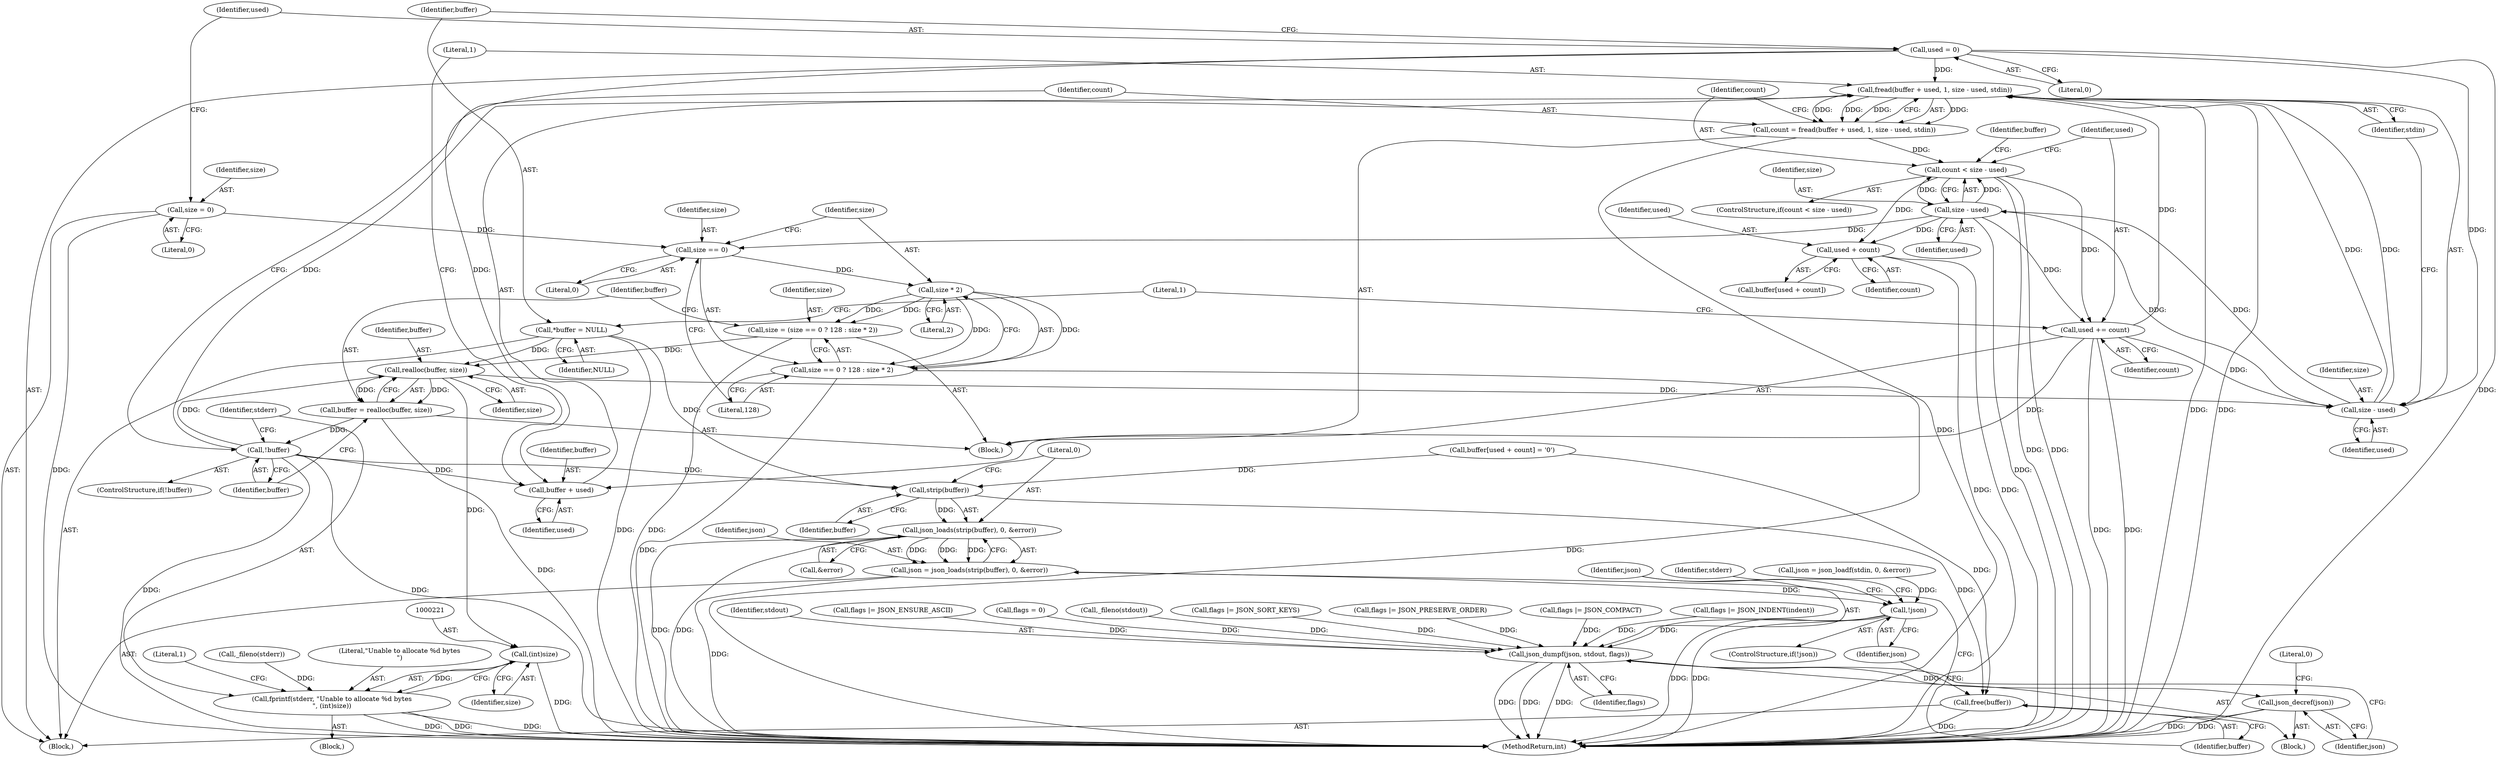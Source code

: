 digraph "0_jansson_8f80c2d83808150724d31793e6ade92749b1faa4_11@API" {
"1000227" [label="(Call,fread(buffer + used, 1, size - used, stdin))"];
"1000214" [label="(Call,!buffer)"];
"1000208" [label="(Call,buffer = realloc(buffer, size))"];
"1000210" [label="(Call,realloc(buffer, size))"];
"1000191" [label="(Call,*buffer = NULL)"];
"1000198" [label="(Call,size = (size == 0 ? 128 : size * 2))"];
"1000205" [label="(Call,size * 2)"];
"1000201" [label="(Call,size == 0)"];
"1000239" [label="(Call,size - used)"];
"1000232" [label="(Call,size - used)"];
"1000187" [label="(Call,used = 0)"];
"1000251" [label="(Call,used += count)"];
"1000237" [label="(Call,count < size - used)"];
"1000225" [label="(Call,count = fread(buffer + used, 1, size - used, stdin))"];
"1000227" [label="(Call,fread(buffer + used, 1, size - used, stdin))"];
"1000183" [label="(Call,size = 0)"];
"1000246" [label="(Call,used + count)"];
"1000228" [label="(Call,buffer + used)"];
"1000257" [label="(Call,strip(buffer))"];
"1000256" [label="(Call,json_loads(strip(buffer), 0, &error))"];
"1000254" [label="(Call,json = json_loads(strip(buffer), 0, &error))"];
"1000273" [label="(Call,!json)"];
"1000293" [label="(Call,json_dumpf(json, stdout, flags))"];
"1000297" [label="(Call,json_decref(json))"];
"1000262" [label="(Call,free(buffer))"];
"1000220" [label="(Call,(int)size)"];
"1000217" [label="(Call,fprintf(stderr, \"Unable to allocate %d bytes\n\", (int)size))"];
"1000200" [label="(Call,size == 0 ? 128 : size * 2)"];
"1000232" [label="(Call,size - used)"];
"1000297" [label="(Call,json_decref(json))"];
"1000230" [label="(Identifier,used)"];
"1000181" [label="(Block,)"];
"1000217" [label="(Call,fprintf(stderr, \"Unable to allocate %d bytes\n\", (int)size))"];
"1000272" [label="(ControlStructure,if(!json))"];
"1000201" [label="(Call,size == 0)"];
"1000206" [label="(Identifier,size)"];
"1000209" [label="(Identifier,buffer)"];
"1000234" [label="(Identifier,used)"];
"1000262" [label="(Call,free(buffer))"];
"1000295" [label="(Identifier,stdout)"];
"1000157" [label="(Call,flags |= JSON_ENSURE_ASCII)"];
"1000259" [label="(Literal,0)"];
"1000211" [label="(Identifier,buffer)"];
"1000241" [label="(Identifier,used)"];
"1000293" [label="(Call,json_dumpf(json, stdout, flags))"];
"1000253" [label="(Identifier,count)"];
"1000248" [label="(Identifier,count)"];
"1000277" [label="(Identifier,stderr)"];
"1000219" [label="(Literal,\"Unable to allocate %d bytes\n\")"];
"1000199" [label="(Identifier,size)"];
"1000239" [label="(Call,size - used)"];
"1000183" [label="(Call,size = 0)"];
"1000204" [label="(Literal,128)"];
"1000238" [label="(Identifier,count)"];
"1000184" [label="(Identifier,size)"];
"1000226" [label="(Identifier,count)"];
"1000245" [label="(Identifier,buffer)"];
"1000243" [label="(Call,buffer[used + count] = '\0')"];
"1000196" [label="(Block,)"];
"1000203" [label="(Literal,0)"];
"1000233" [label="(Identifier,size)"];
"1000255" [label="(Identifier,json)"];
"1000187" [label="(Call,used = 0)"];
"1000294" [label="(Identifier,json)"];
"1000265" [label="(Call,json = json_loadf(stdin, 0, &error))"];
"1000228" [label="(Call,buffer + used)"];
"1000225" [label="(Call,count = fread(buffer + used, 1, size - used, stdin))"];
"1000251" [label="(Call,used += count)"];
"1000258" [label="(Identifier,buffer)"];
"1000235" [label="(Identifier,stdin)"];
"1000240" [label="(Identifier,size)"];
"1000215" [label="(Identifier,buffer)"];
"1000300" [label="(Literal,0)"];
"1000188" [label="(Identifier,used)"];
"1000106" [label="(Call,flags = 0)"];
"1000236" [label="(ControlStructure,if(count < size - used))"];
"1000208" [label="(Call,buffer = realloc(buffer, size))"];
"1000185" [label="(Literal,0)"];
"1000252" [label="(Identifier,used)"];
"1000218" [label="(Identifier,stderr)"];
"1000112" [label="(Call,_fileno(stdout))"];
"1000193" [label="(Identifier,NULL)"];
"1000263" [label="(Identifier,buffer)"];
"1000213" [label="(ControlStructure,if(!buffer))"];
"1000200" [label="(Call,size == 0 ? 128 : size * 2)"];
"1000210" [label="(Call,realloc(buffer, size))"];
"1000212" [label="(Identifier,size)"];
"1000301" [label="(MethodReturn,int)"];
"1000220" [label="(Call,(int)size)"];
"1000273" [label="(Call,!json)"];
"1000195" [label="(Literal,1)"];
"1000205" [label="(Call,size * 2)"];
"1000298" [label="(Identifier,json)"];
"1000247" [label="(Identifier,used)"];
"1000192" [label="(Identifier,buffer)"];
"1000296" [label="(Identifier,flags)"];
"1000169" [label="(Call,flags |= JSON_SORT_KEYS)"];
"1000222" [label="(Identifier,size)"];
"1000207" [label="(Literal,2)"];
"1000216" [label="(Block,)"];
"1000103" [label="(Block,)"];
"1000227" [label="(Call,fread(buffer + used, 1, size - used, stdin))"];
"1000260" [label="(Call,&error)"];
"1000224" [label="(Literal,1)"];
"1000116" [label="(Call,_fileno(stderr))"];
"1000256" [label="(Call,json_loads(strip(buffer), 0, &error))"];
"1000237" [label="(Call,count < size - used)"];
"1000202" [label="(Identifier,size)"];
"1000246" [label="(Call,used + count)"];
"1000198" [label="(Call,size = (size == 0 ? 128 : size * 2))"];
"1000163" [label="(Call,flags |= JSON_PRESERVE_ORDER)"];
"1000244" [label="(Call,buffer[used + count])"];
"1000257" [label="(Call,strip(buffer))"];
"1000231" [label="(Literal,1)"];
"1000214" [label="(Call,!buffer)"];
"1000189" [label="(Literal,0)"];
"1000151" [label="(Call,flags |= JSON_COMPACT)"];
"1000142" [label="(Call,flags |= JSON_INDENT(indent))"];
"1000229" [label="(Identifier,buffer)"];
"1000254" [label="(Call,json = json_loads(strip(buffer), 0, &error))"];
"1000274" [label="(Identifier,json)"];
"1000191" [label="(Call,*buffer = NULL)"];
"1000227" -> "1000225"  [label="AST: "];
"1000227" -> "1000235"  [label="CFG: "];
"1000228" -> "1000227"  [label="AST: "];
"1000231" -> "1000227"  [label="AST: "];
"1000232" -> "1000227"  [label="AST: "];
"1000235" -> "1000227"  [label="AST: "];
"1000225" -> "1000227"  [label="CFG: "];
"1000227" -> "1000301"  [label="DDG: "];
"1000227" -> "1000301"  [label="DDG: "];
"1000227" -> "1000225"  [label="DDG: "];
"1000227" -> "1000225"  [label="DDG: "];
"1000227" -> "1000225"  [label="DDG: "];
"1000227" -> "1000225"  [label="DDG: "];
"1000214" -> "1000227"  [label="DDG: "];
"1000187" -> "1000227"  [label="DDG: "];
"1000251" -> "1000227"  [label="DDG: "];
"1000232" -> "1000227"  [label="DDG: "];
"1000232" -> "1000227"  [label="DDG: "];
"1000214" -> "1000213"  [label="AST: "];
"1000214" -> "1000215"  [label="CFG: "];
"1000215" -> "1000214"  [label="AST: "];
"1000218" -> "1000214"  [label="CFG: "];
"1000226" -> "1000214"  [label="CFG: "];
"1000214" -> "1000301"  [label="DDG: "];
"1000214" -> "1000301"  [label="DDG: "];
"1000214" -> "1000210"  [label="DDG: "];
"1000208" -> "1000214"  [label="DDG: "];
"1000214" -> "1000228"  [label="DDG: "];
"1000214" -> "1000257"  [label="DDG: "];
"1000208" -> "1000196"  [label="AST: "];
"1000208" -> "1000210"  [label="CFG: "];
"1000209" -> "1000208"  [label="AST: "];
"1000210" -> "1000208"  [label="AST: "];
"1000215" -> "1000208"  [label="CFG: "];
"1000208" -> "1000301"  [label="DDG: "];
"1000210" -> "1000208"  [label="DDG: "];
"1000210" -> "1000208"  [label="DDG: "];
"1000210" -> "1000212"  [label="CFG: "];
"1000211" -> "1000210"  [label="AST: "];
"1000212" -> "1000210"  [label="AST: "];
"1000191" -> "1000210"  [label="DDG: "];
"1000198" -> "1000210"  [label="DDG: "];
"1000210" -> "1000220"  [label="DDG: "];
"1000210" -> "1000232"  [label="DDG: "];
"1000191" -> "1000181"  [label="AST: "];
"1000191" -> "1000193"  [label="CFG: "];
"1000192" -> "1000191"  [label="AST: "];
"1000193" -> "1000191"  [label="AST: "];
"1000195" -> "1000191"  [label="CFG: "];
"1000191" -> "1000301"  [label="DDG: "];
"1000191" -> "1000257"  [label="DDG: "];
"1000198" -> "1000196"  [label="AST: "];
"1000198" -> "1000200"  [label="CFG: "];
"1000199" -> "1000198"  [label="AST: "];
"1000200" -> "1000198"  [label="AST: "];
"1000209" -> "1000198"  [label="CFG: "];
"1000198" -> "1000301"  [label="DDG: "];
"1000205" -> "1000198"  [label="DDG: "];
"1000205" -> "1000198"  [label="DDG: "];
"1000205" -> "1000200"  [label="AST: "];
"1000205" -> "1000207"  [label="CFG: "];
"1000206" -> "1000205"  [label="AST: "];
"1000207" -> "1000205"  [label="AST: "];
"1000200" -> "1000205"  [label="CFG: "];
"1000205" -> "1000200"  [label="DDG: "];
"1000205" -> "1000200"  [label="DDG: "];
"1000201" -> "1000205"  [label="DDG: "];
"1000201" -> "1000200"  [label="AST: "];
"1000201" -> "1000203"  [label="CFG: "];
"1000202" -> "1000201"  [label="AST: "];
"1000203" -> "1000201"  [label="AST: "];
"1000204" -> "1000201"  [label="CFG: "];
"1000206" -> "1000201"  [label="CFG: "];
"1000239" -> "1000201"  [label="DDG: "];
"1000183" -> "1000201"  [label="DDG: "];
"1000239" -> "1000237"  [label="AST: "];
"1000239" -> "1000241"  [label="CFG: "];
"1000240" -> "1000239"  [label="AST: "];
"1000241" -> "1000239"  [label="AST: "];
"1000237" -> "1000239"  [label="CFG: "];
"1000239" -> "1000301"  [label="DDG: "];
"1000239" -> "1000237"  [label="DDG: "];
"1000239" -> "1000237"  [label="DDG: "];
"1000232" -> "1000239"  [label="DDG: "];
"1000232" -> "1000239"  [label="DDG: "];
"1000239" -> "1000246"  [label="DDG: "];
"1000239" -> "1000251"  [label="DDG: "];
"1000232" -> "1000234"  [label="CFG: "];
"1000233" -> "1000232"  [label="AST: "];
"1000234" -> "1000232"  [label="AST: "];
"1000235" -> "1000232"  [label="CFG: "];
"1000187" -> "1000232"  [label="DDG: "];
"1000251" -> "1000232"  [label="DDG: "];
"1000187" -> "1000181"  [label="AST: "];
"1000187" -> "1000189"  [label="CFG: "];
"1000188" -> "1000187"  [label="AST: "];
"1000189" -> "1000187"  [label="AST: "];
"1000192" -> "1000187"  [label="CFG: "];
"1000187" -> "1000301"  [label="DDG: "];
"1000187" -> "1000228"  [label="DDG: "];
"1000251" -> "1000196"  [label="AST: "];
"1000251" -> "1000253"  [label="CFG: "];
"1000252" -> "1000251"  [label="AST: "];
"1000253" -> "1000251"  [label="AST: "];
"1000195" -> "1000251"  [label="CFG: "];
"1000251" -> "1000301"  [label="DDG: "];
"1000251" -> "1000301"  [label="DDG: "];
"1000251" -> "1000228"  [label="DDG: "];
"1000237" -> "1000251"  [label="DDG: "];
"1000237" -> "1000236"  [label="AST: "];
"1000238" -> "1000237"  [label="AST: "];
"1000245" -> "1000237"  [label="CFG: "];
"1000252" -> "1000237"  [label="CFG: "];
"1000237" -> "1000301"  [label="DDG: "];
"1000237" -> "1000301"  [label="DDG: "];
"1000225" -> "1000237"  [label="DDG: "];
"1000237" -> "1000246"  [label="DDG: "];
"1000225" -> "1000196"  [label="AST: "];
"1000226" -> "1000225"  [label="AST: "];
"1000238" -> "1000225"  [label="CFG: "];
"1000225" -> "1000301"  [label="DDG: "];
"1000183" -> "1000181"  [label="AST: "];
"1000183" -> "1000185"  [label="CFG: "];
"1000184" -> "1000183"  [label="AST: "];
"1000185" -> "1000183"  [label="AST: "];
"1000188" -> "1000183"  [label="CFG: "];
"1000183" -> "1000301"  [label="DDG: "];
"1000246" -> "1000244"  [label="AST: "];
"1000246" -> "1000248"  [label="CFG: "];
"1000247" -> "1000246"  [label="AST: "];
"1000248" -> "1000246"  [label="AST: "];
"1000244" -> "1000246"  [label="CFG: "];
"1000246" -> "1000301"  [label="DDG: "];
"1000246" -> "1000301"  [label="DDG: "];
"1000228" -> "1000230"  [label="CFG: "];
"1000229" -> "1000228"  [label="AST: "];
"1000230" -> "1000228"  [label="AST: "];
"1000231" -> "1000228"  [label="CFG: "];
"1000257" -> "1000256"  [label="AST: "];
"1000257" -> "1000258"  [label="CFG: "];
"1000258" -> "1000257"  [label="AST: "];
"1000259" -> "1000257"  [label="CFG: "];
"1000257" -> "1000256"  [label="DDG: "];
"1000243" -> "1000257"  [label="DDG: "];
"1000257" -> "1000262"  [label="DDG: "];
"1000256" -> "1000254"  [label="AST: "];
"1000256" -> "1000260"  [label="CFG: "];
"1000259" -> "1000256"  [label="AST: "];
"1000260" -> "1000256"  [label="AST: "];
"1000254" -> "1000256"  [label="CFG: "];
"1000256" -> "1000301"  [label="DDG: "];
"1000256" -> "1000301"  [label="DDG: "];
"1000256" -> "1000254"  [label="DDG: "];
"1000256" -> "1000254"  [label="DDG: "];
"1000256" -> "1000254"  [label="DDG: "];
"1000254" -> "1000181"  [label="AST: "];
"1000255" -> "1000254"  [label="AST: "];
"1000263" -> "1000254"  [label="CFG: "];
"1000254" -> "1000301"  [label="DDG: "];
"1000254" -> "1000273"  [label="DDG: "];
"1000273" -> "1000272"  [label="AST: "];
"1000273" -> "1000274"  [label="CFG: "];
"1000274" -> "1000273"  [label="AST: "];
"1000277" -> "1000273"  [label="CFG: "];
"1000294" -> "1000273"  [label="CFG: "];
"1000273" -> "1000301"  [label="DDG: "];
"1000273" -> "1000301"  [label="DDG: "];
"1000265" -> "1000273"  [label="DDG: "];
"1000273" -> "1000293"  [label="DDG: "];
"1000293" -> "1000103"  [label="AST: "];
"1000293" -> "1000296"  [label="CFG: "];
"1000294" -> "1000293"  [label="AST: "];
"1000295" -> "1000293"  [label="AST: "];
"1000296" -> "1000293"  [label="AST: "];
"1000298" -> "1000293"  [label="CFG: "];
"1000293" -> "1000301"  [label="DDG: "];
"1000293" -> "1000301"  [label="DDG: "];
"1000293" -> "1000301"  [label="DDG: "];
"1000112" -> "1000293"  [label="DDG: "];
"1000163" -> "1000293"  [label="DDG: "];
"1000106" -> "1000293"  [label="DDG: "];
"1000151" -> "1000293"  [label="DDG: "];
"1000157" -> "1000293"  [label="DDG: "];
"1000142" -> "1000293"  [label="DDG: "];
"1000169" -> "1000293"  [label="DDG: "];
"1000293" -> "1000297"  [label="DDG: "];
"1000297" -> "1000103"  [label="AST: "];
"1000297" -> "1000298"  [label="CFG: "];
"1000298" -> "1000297"  [label="AST: "];
"1000300" -> "1000297"  [label="CFG: "];
"1000297" -> "1000301"  [label="DDG: "];
"1000297" -> "1000301"  [label="DDG: "];
"1000262" -> "1000181"  [label="AST: "];
"1000262" -> "1000263"  [label="CFG: "];
"1000263" -> "1000262"  [label="AST: "];
"1000274" -> "1000262"  [label="CFG: "];
"1000262" -> "1000301"  [label="DDG: "];
"1000243" -> "1000262"  [label="DDG: "];
"1000220" -> "1000217"  [label="AST: "];
"1000220" -> "1000222"  [label="CFG: "];
"1000221" -> "1000220"  [label="AST: "];
"1000222" -> "1000220"  [label="AST: "];
"1000217" -> "1000220"  [label="CFG: "];
"1000220" -> "1000301"  [label="DDG: "];
"1000220" -> "1000217"  [label="DDG: "];
"1000217" -> "1000216"  [label="AST: "];
"1000218" -> "1000217"  [label="AST: "];
"1000219" -> "1000217"  [label="AST: "];
"1000224" -> "1000217"  [label="CFG: "];
"1000217" -> "1000301"  [label="DDG: "];
"1000217" -> "1000301"  [label="DDG: "];
"1000217" -> "1000301"  [label="DDG: "];
"1000116" -> "1000217"  [label="DDG: "];
"1000200" -> "1000204"  [label="CFG: "];
"1000204" -> "1000200"  [label="AST: "];
"1000200" -> "1000301"  [label="DDG: "];
"1000200" -> "1000301"  [label="DDG: "];
}
